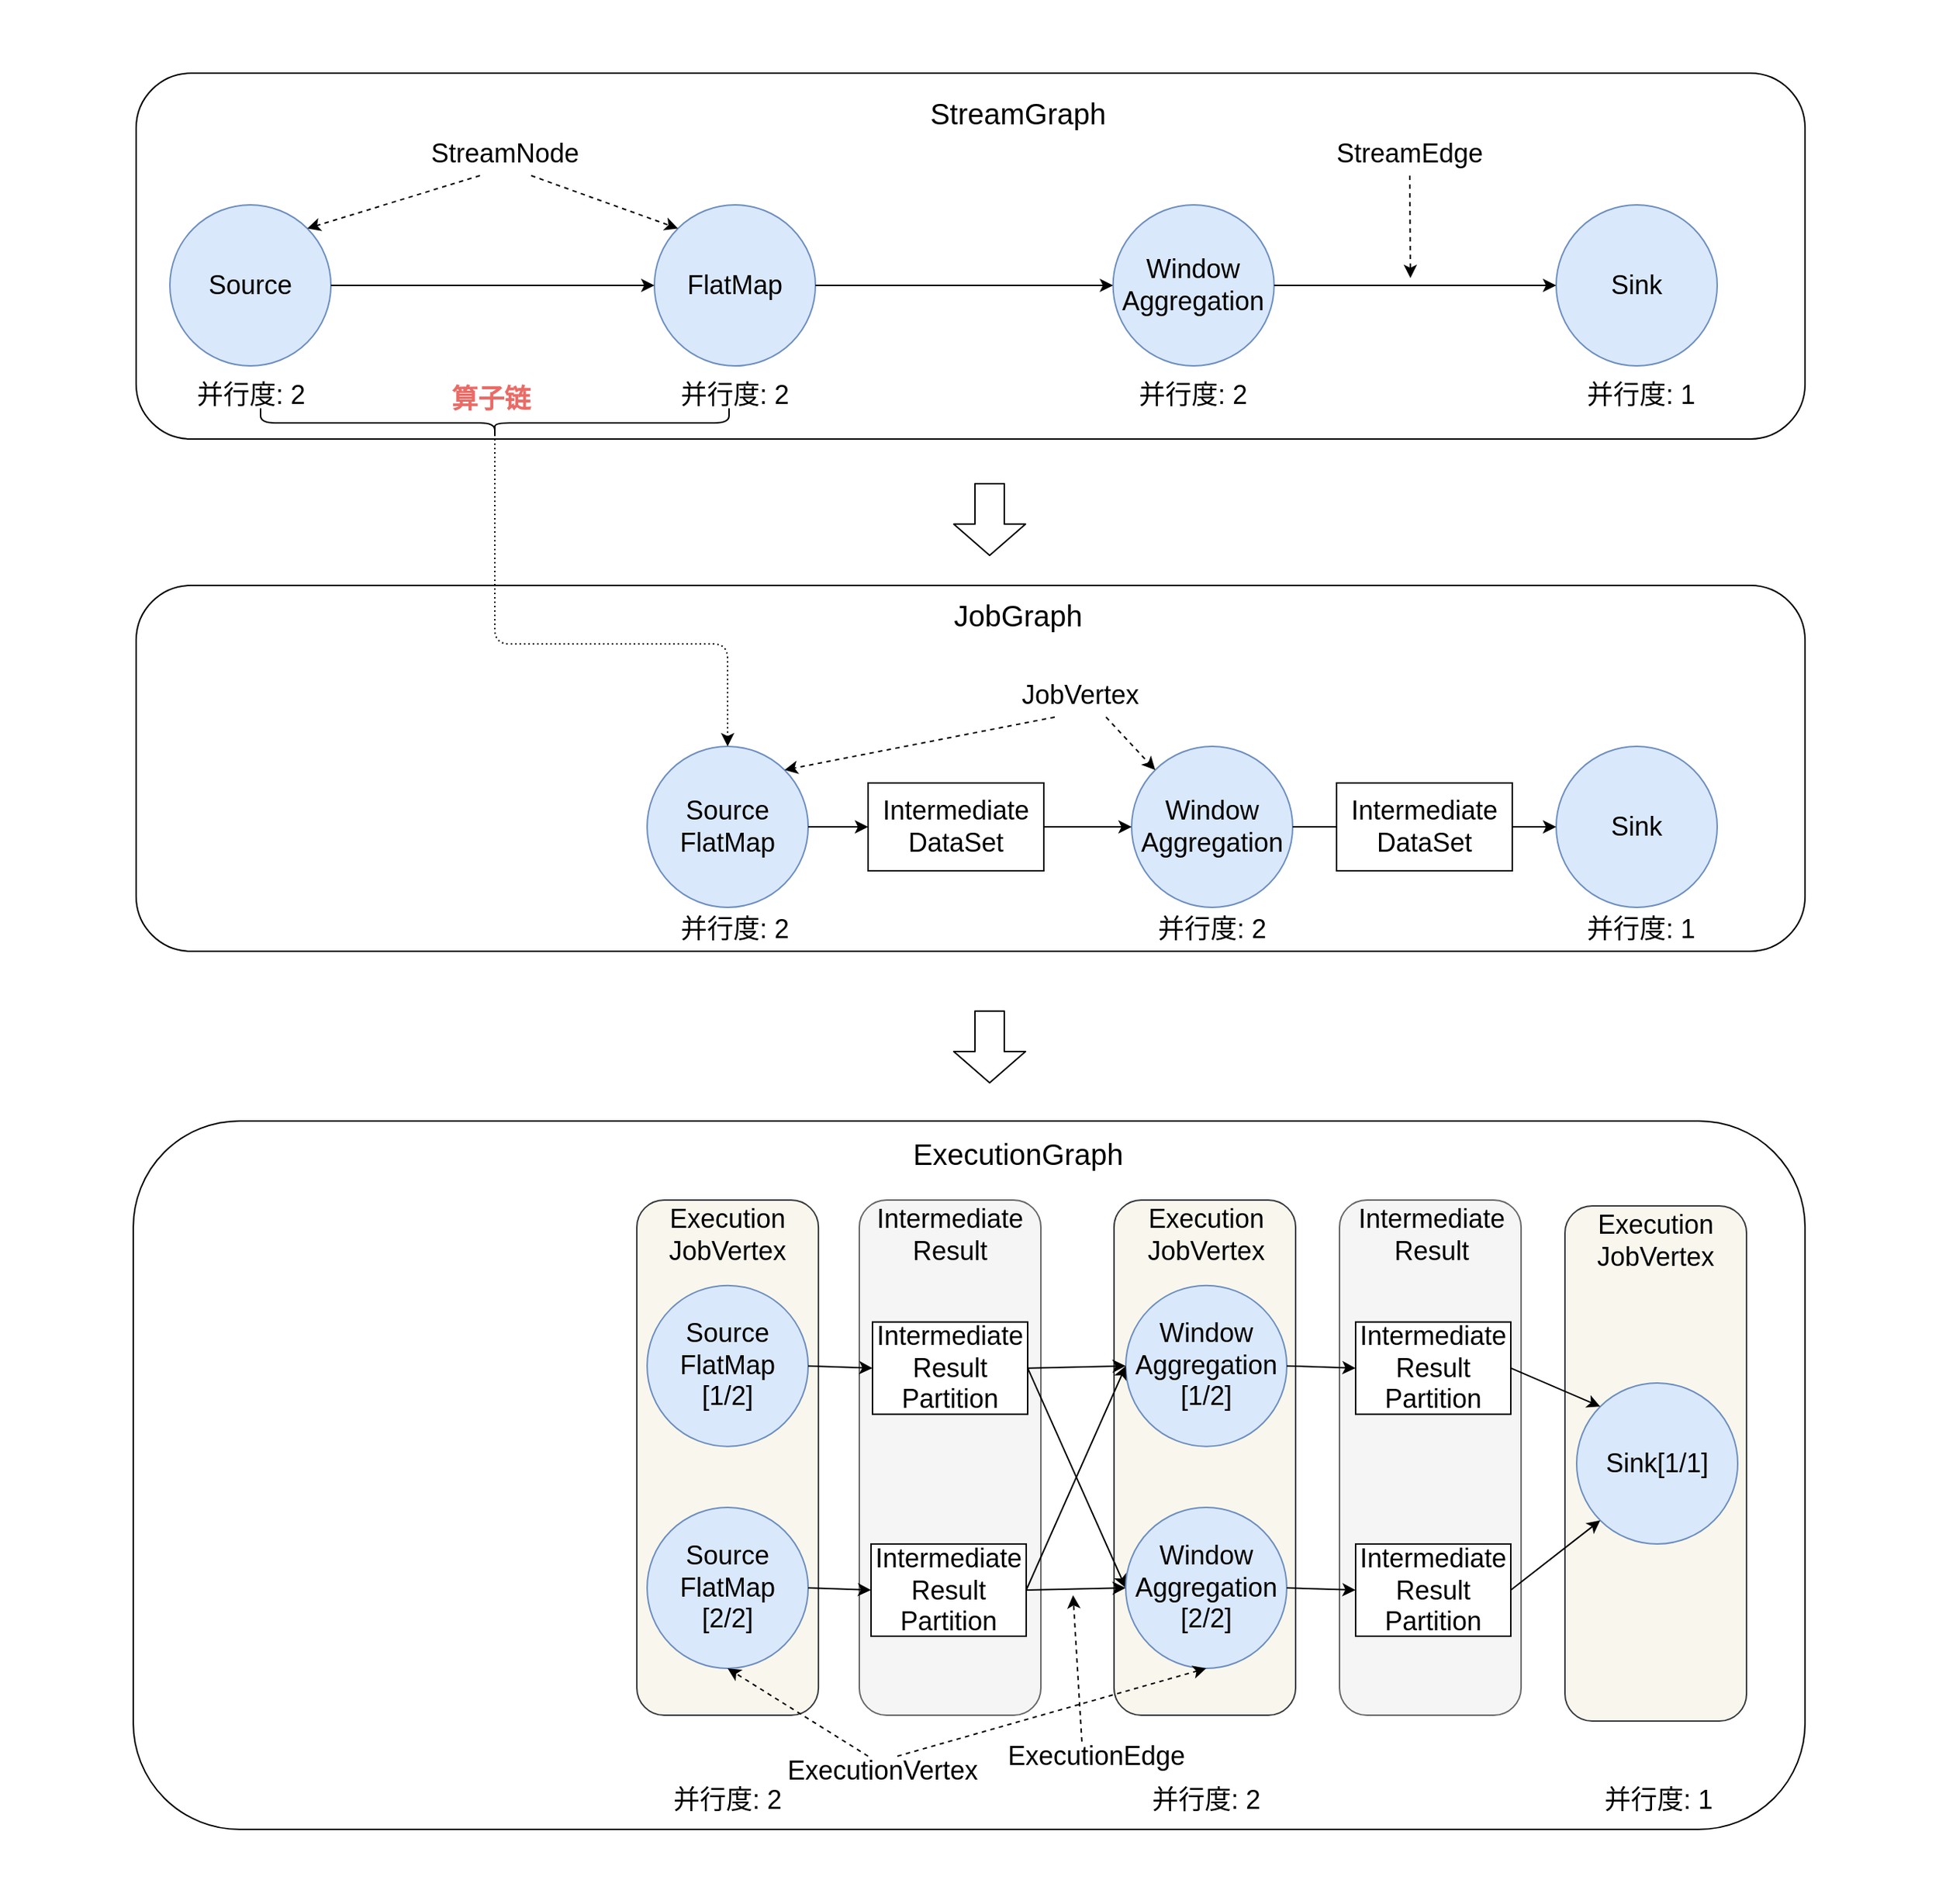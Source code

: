 <mxfile version="12.4.2" type="device" pages="1"><diagram id="5zJAiliS5CEzdIEDwAXe" name="Page-1"><mxGraphModel dx="1759" dy="582" grid="1" gridSize="10" guides="1" tooltips="1" connect="1" arrows="1" fold="1" page="1" pageScale="1" pageWidth="827" pageHeight="1169" math="0" shadow="0"><root><mxCell id="0"/><mxCell id="1" parent="0"/><mxCell id="gzD2sUUcsNDaMbyyh-M0-24" value="" style="rounded=0;whiteSpace=wrap;html=1;strokeColor=none;fontSize=18;" parent="1" vertex="1"><mxGeometry x="-202.21" y="470" width="1322.46" height="1300" as="geometry"/></mxCell><mxCell id="FuT37D-EHfM0LodaBxz0-78" value="" style="rounded=1;whiteSpace=wrap;html=1;fontSize=18;" parent="1" vertex="1"><mxGeometry x="-111.96" y="1236" width="1141.96" height="484" as="geometry"/></mxCell><mxCell id="FuT37D-EHfM0LodaBxz0-90" value="" style="rounded=1;whiteSpace=wrap;html=1;fontSize=18;fillColor=#f9f7ed;strokeColor=#36393d;" parent="1" vertex="1"><mxGeometry x="866" y="1294" width="124.04" height="352" as="geometry"/></mxCell><mxCell id="FuT37D-EHfM0LodaBxz0-70" value="" style="rounded=1;whiteSpace=wrap;html=1;fontSize=18;fillColor=#f5f5f5;strokeColor=#666666;fontColor=#333333;" parent="1" vertex="1"><mxGeometry x="712" y="1290" width="124.04" height="352" as="geometry"/></mxCell><mxCell id="FuT37D-EHfM0LodaBxz0-64" value="" style="rounded=1;whiteSpace=wrap;html=1;fontSize=18;fillColor=#f9f7ed;strokeColor=#36393d;" parent="1" vertex="1"><mxGeometry x="557.98" y="1290" width="124.04" height="352" as="geometry"/></mxCell><mxCell id="FuT37D-EHfM0LodaBxz0-65" value="Execution&lt;br style=&quot;font-size: 18px;&quot;&gt;JobVertex" style="text;html=1;strokeColor=none;fillColor=none;align=center;verticalAlign=middle;whiteSpace=wrap;rounded=0;fontSize=18;" parent="1" vertex="1"><mxGeometry x="600.96" y="1304" width="40" height="20" as="geometry"/></mxCell><mxCell id="FuT37D-EHfM0LodaBxz0-57" value="" style="rounded=1;whiteSpace=wrap;html=1;fontSize=18;fillColor=#f5f5f5;strokeColor=#666666;fontColor=#333333;" parent="1" vertex="1"><mxGeometry x="383.98" y="1290" width="124.04" height="352" as="geometry"/></mxCell><mxCell id="FuT37D-EHfM0LodaBxz0-53" value="" style="rounded=1;whiteSpace=wrap;html=1;fontSize=18;fillColor=#f9f7ed;strokeColor=#36393d;" parent="1" vertex="1"><mxGeometry x="232.02" y="1290" width="124.04" height="352" as="geometry"/></mxCell><mxCell id="FuT37D-EHfM0LodaBxz0-37" value="" style="rounded=1;whiteSpace=wrap;html=1;fontSize=18;" parent="1" vertex="1"><mxGeometry x="-110" y="870" width="1140" height="250" as="geometry"/></mxCell><mxCell id="FuT37D-EHfM0LodaBxz0-19" value="" style="rounded=1;whiteSpace=wrap;html=1;fontSize=18;" parent="1" vertex="1"><mxGeometry x="-110" y="520" width="1140" height="250" as="geometry"/></mxCell><mxCell id="FuT37D-EHfM0LodaBxz0-1" value="&lt;font style=&quot;font-size: 18px;&quot;&gt;FlatMap&lt;br style=&quot;font-size: 18px;&quot;&gt;&lt;/font&gt;" style="ellipse;whiteSpace=wrap;html=1;aspect=fixed;fillColor=#dae8fc;strokeColor=#6c8ebf;fontSize=18;" parent="1" vertex="1"><mxGeometry x="244" y="610" width="110" height="110" as="geometry"/></mxCell><mxCell id="FuT37D-EHfM0LodaBxz0-2" value="&lt;span style=&quot;font-size: 18px;&quot;&gt;Source&lt;/span&gt;" style="ellipse;whiteSpace=wrap;html=1;aspect=fixed;fillColor=#dae8fc;strokeColor=#6c8ebf;fontSize=18;" parent="1" vertex="1"><mxGeometry x="-86.96" y="610" width="110" height="110" as="geometry"/></mxCell><mxCell id="FuT37D-EHfM0LodaBxz0-3" value="&lt;span style=&quot;font-size: 18px;&quot;&gt;Window&lt;br style=&quot;font-size: 18px;&quot;&gt;Aggregation&lt;br style=&quot;font-size: 18px;&quot;&gt;&lt;/span&gt;" style="ellipse;whiteSpace=wrap;html=1;aspect=fixed;fillColor=#dae8fc;strokeColor=#6c8ebf;fontSize=18;" parent="1" vertex="1"><mxGeometry x="557.33" y="610" width="110" height="110" as="geometry"/></mxCell><mxCell id="FuT37D-EHfM0LodaBxz0-4" value="&lt;span style=&quot;font-size: 18px;&quot;&gt;Sink&lt;br style=&quot;font-size: 18px;&quot;&gt;&lt;/span&gt;" style="ellipse;whiteSpace=wrap;html=1;aspect=fixed;fillColor=#dae8fc;strokeColor=#6c8ebf;fontSize=18;" parent="1" vertex="1"><mxGeometry x="860" y="610" width="110" height="110" as="geometry"/></mxCell><mxCell id="FuT37D-EHfM0LodaBxz0-5" value="" style="endArrow=classic;html=1;exitX=1;exitY=0.5;exitDx=0;exitDy=0;entryX=0;entryY=0.5;entryDx=0;entryDy=0;fontSize=18;" parent="1" source="FuT37D-EHfM0LodaBxz0-2" target="FuT37D-EHfM0LodaBxz0-1" edge="1"><mxGeometry width="50" height="50" relative="1" as="geometry"><mxPoint x="260" y="620" as="sourcePoint"/><mxPoint x="310" y="570" as="targetPoint"/></mxGeometry></mxCell><mxCell id="FuT37D-EHfM0LodaBxz0-6" value="" style="endArrow=classic;html=1;exitX=1;exitY=0.5;exitDx=0;exitDy=0;entryX=0;entryY=0.5;entryDx=0;entryDy=0;fontSize=18;" parent="1" source="FuT37D-EHfM0LodaBxz0-1" target="FuT37D-EHfM0LodaBxz0-3" edge="1"><mxGeometry width="50" height="50" relative="1" as="geometry"><mxPoint x="206.0" y="675" as="sourcePoint"/><mxPoint x="276.0" y="675" as="targetPoint"/></mxGeometry></mxCell><mxCell id="FuT37D-EHfM0LodaBxz0-7" value="" style="endArrow=classic;html=1;exitX=1;exitY=0.5;exitDx=0;exitDy=0;entryX=0;entryY=0.5;entryDx=0;entryDy=0;fontSize=18;" parent="1" source="FuT37D-EHfM0LodaBxz0-3" target="FuT37D-EHfM0LodaBxz0-4" edge="1"><mxGeometry width="50" height="50" relative="1" as="geometry"><mxPoint x="386.0" y="675" as="sourcePoint"/><mxPoint x="456.0" y="675" as="targetPoint"/></mxGeometry></mxCell><mxCell id="FuT37D-EHfM0LodaBxz0-8" value="&lt;font style=&quot;font-size: 18px;&quot;&gt;并行度: 2&lt;/font&gt;" style="text;html=1;strokeColor=none;fillColor=none;align=center;verticalAlign=middle;whiteSpace=wrap;rounded=0;fontSize=18;" parent="1" vertex="1"><mxGeometry x="-73.23" y="730" width="82.54" height="20" as="geometry"/></mxCell><mxCell id="FuT37D-EHfM0LodaBxz0-9" value="&lt;font style=&quot;font-size: 18px;&quot;&gt;并行度: 2&lt;/font&gt;" style="text;html=1;strokeColor=none;fillColor=none;align=center;verticalAlign=middle;whiteSpace=wrap;rounded=0;fontSize=18;" parent="1" vertex="1"><mxGeometry x="257.25" y="730" width="83.5" height="20" as="geometry"/></mxCell><mxCell id="FuT37D-EHfM0LodaBxz0-10" value="&lt;font style=&quot;font-size: 18px;&quot;&gt;并行度: 2&lt;/font&gt;" style="text;html=1;strokeColor=none;fillColor=none;align=center;verticalAlign=middle;whiteSpace=wrap;rounded=0;fontSize=18;" parent="1" vertex="1"><mxGeometry x="570.31" y="730" width="84.04" height="20" as="geometry"/></mxCell><mxCell id="FuT37D-EHfM0LodaBxz0-11" value="&lt;font style=&quot;font-size: 18px;&quot;&gt;并行度: 1&lt;/font&gt;" style="text;html=1;strokeColor=none;fillColor=none;align=center;verticalAlign=middle;whiteSpace=wrap;rounded=0;fontSize=18;" parent="1" vertex="1"><mxGeometry x="877.25" y="730" width="81.5" height="20" as="geometry"/></mxCell><mxCell id="FuT37D-EHfM0LodaBxz0-12" value="&lt;font style=&quot;font-size: 20px;&quot;&gt;StreamGraph&lt;/font&gt;" style="text;html=1;strokeColor=none;fillColor=none;align=center;verticalAlign=middle;whiteSpace=wrap;rounded=0;fontSize=20;" parent="1" vertex="1"><mxGeometry x="440" y="537" width="105" height="20" as="geometry"/></mxCell><mxCell id="FuT37D-EHfM0LodaBxz0-13" value="&lt;font style=&quot;font-size: 18px;&quot;&gt;StreamNode&lt;/font&gt;" style="text;html=1;strokeColor=none;fillColor=none;align=center;verticalAlign=middle;whiteSpace=wrap;rounded=0;fontSize=18;" parent="1" vertex="1"><mxGeometry x="107.33" y="560" width="70" height="30" as="geometry"/></mxCell><mxCell id="FuT37D-EHfM0LodaBxz0-15" value="" style="endArrow=classic;html=1;exitX=0.25;exitY=1;exitDx=0;exitDy=0;entryX=1;entryY=0;entryDx=0;entryDy=0;dashed=1;fontSize=18;" parent="1" source="FuT37D-EHfM0LodaBxz0-13" target="FuT37D-EHfM0LodaBxz0-2" edge="1"><mxGeometry width="50" height="50" relative="1" as="geometry"><mxPoint x="30" y="610" as="sourcePoint"/><mxPoint x="80" y="560" as="targetPoint"/></mxGeometry></mxCell><mxCell id="FuT37D-EHfM0LodaBxz0-16" value="" style="endArrow=classic;html=1;exitX=0.75;exitY=1;exitDx=0;exitDy=0;entryX=0;entryY=0;entryDx=0;entryDy=0;dashed=1;fontSize=18;" parent="1" source="FuT37D-EHfM0LodaBxz0-13" target="FuT37D-EHfM0LodaBxz0-1" edge="1"><mxGeometry width="50" height="50" relative="1" as="geometry"><mxPoint x="10" y="570" as="sourcePoint"/><mxPoint x="60" y="520" as="targetPoint"/></mxGeometry></mxCell><mxCell id="FuT37D-EHfM0LodaBxz0-17" value="&lt;span style=&quot;font-size: 18px;&quot;&gt;StreamEdge&lt;/span&gt;" style="text;html=1;strokeColor=none;fillColor=none;align=center;verticalAlign=middle;whiteSpace=wrap;rounded=0;fontSize=18;" parent="1" vertex="1"><mxGeometry x="725" y="560" width="70" height="30" as="geometry"/></mxCell><mxCell id="FuT37D-EHfM0LodaBxz0-18" value="" style="endArrow=classic;html=1;exitX=0.5;exitY=1;exitDx=0;exitDy=0;dashed=1;entryX=0.737;entryY=0.56;entryDx=0;entryDy=0;entryPerimeter=0;fontSize=18;" parent="1" source="FuT37D-EHfM0LodaBxz0-17" edge="1"><mxGeometry width="50" height="50" relative="1" as="geometry"><mxPoint x="284.04" y="600" as="sourcePoint"/><mxPoint x="760.44" y="660" as="targetPoint"/></mxGeometry></mxCell><mxCell id="FuT37D-EHfM0LodaBxz0-21" value="&lt;font style=&quot;font-size: 18px;&quot;&gt;Window&lt;br style=&quot;font-size: 18px;&quot;&gt;Aggregation&lt;br style=&quot;font-size: 18px;&quot;&gt;&lt;/font&gt;" style="ellipse;whiteSpace=wrap;html=1;aspect=fixed;fillColor=#dae8fc;strokeColor=#6c8ebf;fontSize=18;" parent="1" vertex="1"><mxGeometry x="570" y="980" width="110" height="110" as="geometry"/></mxCell><mxCell id="FuT37D-EHfM0LodaBxz0-22" value="&lt;span style=&quot;font-size: 18px;&quot;&gt;Source FlatMap&lt;/span&gt;" style="ellipse;whiteSpace=wrap;html=1;aspect=fixed;fillColor=#dae8fc;strokeColor=#6c8ebf;fontSize=18;" parent="1" vertex="1"><mxGeometry x="239.04" y="980" width="110" height="110" as="geometry"/></mxCell><mxCell id="FuT37D-EHfM0LodaBxz0-24" value="&lt;span style=&quot;font-size: 18px;&quot;&gt;Sink&lt;br style=&quot;font-size: 18px;&quot;&gt;&lt;/span&gt;" style="ellipse;whiteSpace=wrap;html=1;aspect=fixed;fillColor=#dae8fc;strokeColor=#6c8ebf;fontSize=18;" parent="1" vertex="1"><mxGeometry x="860" y="980" width="110" height="110" as="geometry"/></mxCell><mxCell id="FuT37D-EHfM0LodaBxz0-25" value="" style="shape=curlyBracket;whiteSpace=wrap;html=1;rounded=1;direction=north;fontSize=18;" parent="1" vertex="1"><mxGeometry x="-25" y="749" width="320" height="20" as="geometry"/></mxCell><mxCell id="FuT37D-EHfM0LodaBxz0-27" value="&lt;span style=&quot;font-size: 18px;&quot;&gt;&lt;b style=&quot;font-size: 18px;&quot;&gt;&lt;font color=&quot;#ea6b66&quot; style=&quot;font-size: 18px;&quot;&gt;算子链&lt;/font&gt;&lt;/b&gt;&lt;/span&gt;" style="text;html=1;strokeColor=none;fillColor=none;align=center;verticalAlign=middle;whiteSpace=wrap;rounded=0;fontSize=18;" parent="1" vertex="1"><mxGeometry x="60" y="733" width="145" height="20" as="geometry"/></mxCell><mxCell id="FuT37D-EHfM0LodaBxz0-28" value="" style="endArrow=classic;html=1;dashed=1;exitX=0.1;exitY=0.5;exitDx=0;exitDy=0;exitPerimeter=0;entryX=0.5;entryY=0;entryDx=0;entryDy=0;edgeStyle=orthogonalEdgeStyle;dashPattern=1 2;fontSize=18;" parent="1" source="FuT37D-EHfM0LodaBxz0-25" target="FuT37D-EHfM0LodaBxz0-22" edge="1"><mxGeometry width="50" height="50" relative="1" as="geometry"><mxPoint x="170" y="890" as="sourcePoint"/><mxPoint x="220" y="840" as="targetPoint"/><Array as="points"><mxPoint x="135" y="910"/><mxPoint x="294" y="910"/></Array></mxGeometry></mxCell><mxCell id="FuT37D-EHfM0LodaBxz0-29" value="" style="endArrow=classic;html=1;exitX=1;exitY=0.5;exitDx=0;exitDy=0;entryX=0;entryY=0.5;entryDx=0;entryDy=0;fontSize=18;" parent="1" source="FuT37D-EHfM0LodaBxz0-30" target="FuT37D-EHfM0LodaBxz0-21" edge="1"><mxGeometry width="50" height="50" relative="1" as="geometry"><mxPoint x="359.04" y="755" as="sourcePoint"/><mxPoint x="580.0" y="755" as="targetPoint"/></mxGeometry></mxCell><mxCell id="FuT37D-EHfM0LodaBxz0-31" value="" style="endArrow=classic;html=1;exitX=1;exitY=0.5;exitDx=0;exitDy=0;entryX=0;entryY=0.5;entryDx=0;entryDy=0;fontSize=18;" parent="1" source="FuT37D-EHfM0LodaBxz0-21" target="FuT37D-EHfM0LodaBxz0-24" edge="1"><mxGeometry width="50" height="50" relative="1" as="geometry"><mxPoint x="870" y="960" as="sourcePoint"/><mxPoint x="920" y="910" as="targetPoint"/></mxGeometry></mxCell><mxCell id="FuT37D-EHfM0LodaBxz0-33" value="&lt;font style=&quot;font-size: 18px;&quot;&gt;Intermediate&lt;br style=&quot;font-size: 18px;&quot;&gt;DataSet&lt;/font&gt;" style="rounded=0;whiteSpace=wrap;html=1;fontSize=18;" parent="1" vertex="1"><mxGeometry x="710" y="1005" width="120" height="60" as="geometry"/></mxCell><mxCell id="FuT37D-EHfM0LodaBxz0-34" value="&lt;span style=&quot;font-size: 18px;&quot;&gt;JobVertex&lt;/span&gt;" style="text;html=1;strokeColor=none;fillColor=none;align=center;verticalAlign=middle;whiteSpace=wrap;rounded=0;fontSize=18;" parent="1" vertex="1"><mxGeometry x="500" y="930" width="70" height="30" as="geometry"/></mxCell><mxCell id="FuT37D-EHfM0LodaBxz0-35" value="" style="endArrow=classic;html=1;exitX=0.25;exitY=1;exitDx=0;exitDy=0;entryX=1;entryY=0;entryDx=0;entryDy=0;dashed=1;fontSize=18;" parent="1" source="FuT37D-EHfM0LodaBxz0-34" target="FuT37D-EHfM0LodaBxz0-22" edge="1"><mxGeometry width="50" height="50" relative="1" as="geometry"><mxPoint x="353.67" y="950" as="sourcePoint"/><mxPoint x="330.601" y="966.109" as="targetPoint"/></mxGeometry></mxCell><mxCell id="FuT37D-EHfM0LodaBxz0-36" value="" style="endArrow=classic;html=1;exitX=0.75;exitY=1;exitDx=0;exitDy=0;entryX=0;entryY=0;entryDx=0;entryDy=0;dashed=1;fontSize=18;" parent="1" source="FuT37D-EHfM0LodaBxz0-34" target="FuT37D-EHfM0LodaBxz0-21" edge="1"><mxGeometry width="50" height="50" relative="1" as="geometry"><mxPoint x="458.5" y="940" as="sourcePoint"/><mxPoint x="342.931" y="1006.109" as="targetPoint"/></mxGeometry></mxCell><mxCell id="FuT37D-EHfM0LodaBxz0-38" value="" style="shape=flexArrow;endArrow=classic;html=1;fontSize=18;endWidth=28;endSize=6.773;width=20;" parent="1" edge="1"><mxGeometry width="50" height="50" relative="1" as="geometry"><mxPoint x="473" y="800" as="sourcePoint"/><mxPoint x="473" y="850" as="targetPoint"/></mxGeometry></mxCell><mxCell id="FuT37D-EHfM0LodaBxz0-39" value="&lt;font style=&quot;font-size: 20px;&quot;&gt;JobGraph&lt;/font&gt;" style="text;html=1;strokeColor=none;fillColor=none;align=center;verticalAlign=middle;whiteSpace=wrap;rounded=0;fontSize=20;" parent="1" vertex="1"><mxGeometry x="440" y="880" width="105" height="20" as="geometry"/></mxCell><mxCell id="FuT37D-EHfM0LodaBxz0-41" value="&lt;font style=&quot;font-size: 18px;&quot;&gt;Window&lt;br style=&quot;font-size: 18px;&quot;&gt;Aggregation&lt;br style=&quot;font-size: 18px;&quot;&gt;[1/2]&lt;br style=&quot;font-size: 18px;&quot;&gt;&lt;/font&gt;" style="ellipse;whiteSpace=wrap;html=1;aspect=fixed;fillColor=#dae8fc;strokeColor=#6c8ebf;fontSize=18;" parent="1" vertex="1"><mxGeometry x="566" y="1348.33" width="110" height="110" as="geometry"/></mxCell><mxCell id="FuT37D-EHfM0LodaBxz0-42" value="&lt;span style=&quot;font-size: 18px;&quot;&gt;Source FlatMap&lt;br style=&quot;font-size: 18px;&quot;&gt;[1/2]&lt;/span&gt;" style="ellipse;whiteSpace=wrap;html=1;aspect=fixed;fillColor=#dae8fc;strokeColor=#6c8ebf;fontSize=18;" parent="1" vertex="1"><mxGeometry x="239.04" y="1348.33" width="110" height="110" as="geometry"/></mxCell><mxCell id="FuT37D-EHfM0LodaBxz0-43" value="&lt;span style=&quot;font-size: 18px;&quot;&gt;Sink[1/1]&lt;br style=&quot;font-size: 18px;&quot;&gt;&lt;/span&gt;" style="ellipse;whiteSpace=wrap;html=1;aspect=fixed;fillColor=#dae8fc;strokeColor=#6c8ebf;fontSize=18;" parent="1" vertex="1"><mxGeometry x="874" y="1415" width="110" height="110" as="geometry"/></mxCell><mxCell id="FuT37D-EHfM0LodaBxz0-44" value="" style="endArrow=classic;html=1;exitX=1;exitY=0.5;exitDx=0;exitDy=0;entryX=0;entryY=0.5;entryDx=0;entryDy=0;fontSize=18;" parent="1" source="FuT37D-EHfM0LodaBxz0-45" target="FuT37D-EHfM0LodaBxz0-41" edge="1"><mxGeometry width="50" height="50" relative="1" as="geometry"><mxPoint x="359.04" y="1123.33" as="sourcePoint"/><mxPoint x="580.0" y="1123.33" as="targetPoint"/></mxGeometry></mxCell><mxCell id="FuT37D-EHfM0LodaBxz0-46" value="" style="endArrow=classic;html=1;exitX=1;exitY=0.5;exitDx=0;exitDy=0;entryX=0;entryY=0;entryDx=0;entryDy=0;fontSize=18;" parent="1" source="FuT37D-EHfM0LodaBxz0-47" target="FuT37D-EHfM0LodaBxz0-43" edge="1"><mxGeometry width="50" height="50" relative="1" as="geometry"><mxPoint x="870" y="1328.33" as="sourcePoint"/><mxPoint x="920" y="1278.33" as="targetPoint"/></mxGeometry></mxCell><mxCell id="FuT37D-EHfM0LodaBxz0-51" value="" style="shape=flexArrow;endArrow=classic;html=1;fontSize=18;endWidth=28;endSize=6.773;width=20;" parent="1" edge="1"><mxGeometry width="50" height="50" relative="1" as="geometry"><mxPoint x="473" y="1160.33" as="sourcePoint"/><mxPoint x="473" y="1210.33" as="targetPoint"/></mxGeometry></mxCell><mxCell id="FuT37D-EHfM0LodaBxz0-52" value="&lt;span style=&quot;font-size: 20px;&quot;&gt;ExecutionGraph&lt;/span&gt;" style="text;html=1;strokeColor=none;fillColor=none;align=center;verticalAlign=middle;whiteSpace=wrap;rounded=0;fontSize=20;" parent="1" vertex="1"><mxGeometry x="440" y="1248.33" width="105" height="20" as="geometry"/></mxCell><mxCell id="FuT37D-EHfM0LodaBxz0-54" value="Execution&lt;br style=&quot;font-size: 18px;&quot;&gt;JobVertex" style="text;html=1;strokeColor=none;fillColor=none;align=center;verticalAlign=middle;whiteSpace=wrap;rounded=0;fontSize=18;" parent="1" vertex="1"><mxGeometry x="274" y="1304" width="40" height="20" as="geometry"/></mxCell><mxCell id="FuT37D-EHfM0LodaBxz0-30" value="&lt;font style=&quot;font-size: 18px;&quot;&gt;Intermediate&lt;br style=&quot;font-size: 18px;&quot;&gt;DataSet&lt;/font&gt;" style="rounded=0;whiteSpace=wrap;html=1;fontSize=18;" parent="1" vertex="1"><mxGeometry x="390" y="1005" width="120" height="60" as="geometry"/></mxCell><mxCell id="FuT37D-EHfM0LodaBxz0-58" value="" style="endArrow=classic;html=1;exitX=1;exitY=0.5;exitDx=0;exitDy=0;entryX=0;entryY=0.5;entryDx=0;entryDy=0;fontSize=18;" parent="1" source="FuT37D-EHfM0LodaBxz0-22" target="FuT37D-EHfM0LodaBxz0-30" edge="1"><mxGeometry width="50" height="50" relative="1" as="geometry"><mxPoint x="349.04" y="1035" as="sourcePoint"/><mxPoint x="570.0" y="1035" as="targetPoint"/></mxGeometry></mxCell><mxCell id="FuT37D-EHfM0LodaBxz0-45" value="&lt;font style=&quot;font-size: 18px;&quot;&gt;Intermediate&lt;br style=&quot;font-size: 18px;&quot;&gt;Result&lt;br style=&quot;font-size: 18px;&quot;&gt;Partition&lt;br style=&quot;font-size: 18px;&quot;&gt;&lt;/font&gt;" style="rounded=0;whiteSpace=wrap;html=1;fontSize=18;" parent="1" vertex="1"><mxGeometry x="393" y="1373.33" width="106" height="63" as="geometry"/></mxCell><mxCell id="FuT37D-EHfM0LodaBxz0-59" value="" style="endArrow=classic;html=1;exitX=1;exitY=0.5;exitDx=0;exitDy=0;entryX=0;entryY=0.5;entryDx=0;entryDy=0;fontSize=18;" parent="1" source="FuT37D-EHfM0LodaBxz0-42" target="FuT37D-EHfM0LodaBxz0-45" edge="1"><mxGeometry width="50" height="50" relative="1" as="geometry"><mxPoint x="349.04" y="1403.33" as="sourcePoint"/><mxPoint x="570.0" y="1403.33" as="targetPoint"/></mxGeometry></mxCell><mxCell id="FuT37D-EHfM0LodaBxz0-62" value="&lt;span style=&quot;font-size: 18px;&quot;&gt;Source FlatMap&lt;br style=&quot;font-size: 18px;&quot;&gt;[2/2]&lt;/span&gt;" style="ellipse;whiteSpace=wrap;html=1;aspect=fixed;fillColor=#dae8fc;strokeColor=#6c8ebf;fontSize=18;" parent="1" vertex="1"><mxGeometry x="239.04" y="1500" width="110" height="110" as="geometry"/></mxCell><mxCell id="FuT37D-EHfM0LodaBxz0-63" value="&lt;font style=&quot;font-size: 18px;&quot;&gt;Intermediate&lt;br style=&quot;font-size: 18px;&quot;&gt;Result&lt;br style=&quot;font-size: 18px;&quot;&gt;Partition&lt;br style=&quot;font-size: 18px;&quot;&gt;&lt;/font&gt;" style="rounded=0;whiteSpace=wrap;html=1;fontSize=18;" parent="1" vertex="1"><mxGeometry x="392" y="1525" width="106" height="63" as="geometry"/></mxCell><mxCell id="FuT37D-EHfM0LodaBxz0-66" value="" style="endArrow=classic;html=1;exitX=1;exitY=0.5;exitDx=0;exitDy=0;entryX=0;entryY=0.5;entryDx=0;entryDy=0;fontSize=18;" parent="1" source="FuT37D-EHfM0LodaBxz0-45" target="FuT37D-EHfM0LodaBxz0-67" edge="1"><mxGeometry width="50" height="50" relative="1" as="geometry"><mxPoint x="521.04" y="1413.33" as="sourcePoint"/><mxPoint x="580.0" y="1413.33" as="targetPoint"/></mxGeometry></mxCell><mxCell id="FuT37D-EHfM0LodaBxz0-67" value="&lt;font style=&quot;font-size: 18px;&quot;&gt;Window&lt;br style=&quot;font-size: 18px;&quot;&gt;Aggregation&lt;br style=&quot;font-size: 18px;&quot;&gt;[2/2]&lt;br style=&quot;font-size: 18px;&quot;&gt;&lt;/font&gt;" style="ellipse;whiteSpace=wrap;html=1;aspect=fixed;fillColor=#dae8fc;strokeColor=#6c8ebf;fontSize=18;" parent="1" vertex="1"><mxGeometry x="565.96" y="1500" width="110" height="110" as="geometry"/></mxCell><mxCell id="FuT37D-EHfM0LodaBxz0-68" value="" style="endArrow=classic;html=1;exitX=1;exitY=0.5;exitDx=0;exitDy=0;entryX=0;entryY=0.5;entryDx=0;entryDy=0;fontSize=18;" parent="1" source="FuT37D-EHfM0LodaBxz0-63" target="FuT37D-EHfM0LodaBxz0-41" edge="1"><mxGeometry width="50" height="50" relative="1" as="geometry"><mxPoint x="521.04" y="1413.33" as="sourcePoint"/><mxPoint x="579.96" y="1565" as="targetPoint"/></mxGeometry></mxCell><mxCell id="FuT37D-EHfM0LodaBxz0-69" value="" style="endArrow=classic;html=1;exitX=1;exitY=0.5;exitDx=0;exitDy=0;entryX=0;entryY=0.5;entryDx=0;entryDy=0;fontSize=18;" parent="1" source="FuT37D-EHfM0LodaBxz0-63" target="FuT37D-EHfM0LodaBxz0-67" edge="1"><mxGeometry width="50" height="50" relative="1" as="geometry"><mxPoint x="521.04" y="1413.33" as="sourcePoint"/><mxPoint x="579.96" y="1565" as="targetPoint"/></mxGeometry></mxCell><mxCell id="FuT37D-EHfM0LodaBxz0-47" value="&lt;font style=&quot;font-size: 18px;&quot;&gt;Intermediate&lt;br style=&quot;font-size: 18px;&quot;&gt;Result&lt;br style=&quot;font-size: 18px;&quot;&gt;Partition&lt;br style=&quot;font-size: 18px;&quot;&gt;&lt;/font&gt;" style="rounded=0;whiteSpace=wrap;html=1;fontSize=18;" parent="1" vertex="1"><mxGeometry x="723" y="1373.33" width="106" height="63" as="geometry"/></mxCell><mxCell id="FuT37D-EHfM0LodaBxz0-71" value="" style="endArrow=classic;html=1;exitX=1;exitY=0.5;exitDx=0;exitDy=0;entryX=0;entryY=0.5;entryDx=0;entryDy=0;fontSize=18;" parent="1" source="FuT37D-EHfM0LodaBxz0-41" target="FuT37D-EHfM0LodaBxz0-47" edge="1"><mxGeometry width="50" height="50" relative="1" as="geometry"><mxPoint x="680.0" y="1403.33" as="sourcePoint"/><mxPoint x="860.0" y="1403.33" as="targetPoint"/></mxGeometry></mxCell><mxCell id="FuT37D-EHfM0LodaBxz0-72" value="Intermediate&lt;br style=&quot;font-size: 18px;&quot;&gt;Result" style="text;html=1;strokeColor=none;fillColor=none;align=center;verticalAlign=middle;whiteSpace=wrap;rounded=0;fontSize=18;" parent="1" vertex="1"><mxGeometry x="426" y="1304" width="40" height="20" as="geometry"/></mxCell><mxCell id="FuT37D-EHfM0LodaBxz0-73" value="Intermediate&lt;br style=&quot;font-size: 18px;&quot;&gt;Result" style="text;html=1;strokeColor=none;fillColor=none;align=center;verticalAlign=middle;whiteSpace=wrap;rounded=0;fontSize=18;" parent="1" vertex="1"><mxGeometry x="755" y="1304" width="40" height="20" as="geometry"/></mxCell><mxCell id="FuT37D-EHfM0LodaBxz0-74" value="" style="endArrow=classic;html=1;exitX=1;exitY=0.5;exitDx=0;exitDy=0;entryX=0;entryY=0.5;entryDx=0;entryDy=0;fontSize=18;" parent="1" source="FuT37D-EHfM0LodaBxz0-62" target="FuT37D-EHfM0LodaBxz0-63" edge="1"><mxGeometry width="50" height="50" relative="1" as="geometry"><mxPoint x="359.04" y="1413.33" as="sourcePoint"/><mxPoint x="408.04" y="1413.33" as="targetPoint"/></mxGeometry></mxCell><mxCell id="FuT37D-EHfM0LodaBxz0-75" value="&lt;font style=&quot;font-size: 18px;&quot;&gt;Intermediate&lt;br style=&quot;font-size: 18px;&quot;&gt;Result&lt;br style=&quot;font-size: 18px;&quot;&gt;Partition&lt;br style=&quot;font-size: 18px;&quot;&gt;&lt;/font&gt;" style="rounded=0;whiteSpace=wrap;html=1;fontSize=18;" parent="1" vertex="1"><mxGeometry x="723" y="1525" width="106" height="63" as="geometry"/></mxCell><mxCell id="FuT37D-EHfM0LodaBxz0-76" value="" style="endArrow=classic;html=1;exitX=1;exitY=0.5;exitDx=0;exitDy=0;entryX=0;entryY=0.5;entryDx=0;entryDy=0;fontSize=18;" parent="1" source="FuT37D-EHfM0LodaBxz0-67" target="FuT37D-EHfM0LodaBxz0-75" edge="1"><mxGeometry width="50" height="50" relative="1" as="geometry"><mxPoint x="686.0" y="1413.33" as="sourcePoint"/><mxPoint x="735" y="1413.33" as="targetPoint"/></mxGeometry></mxCell><mxCell id="FuT37D-EHfM0LodaBxz0-77" value="" style="endArrow=classic;html=1;exitX=1;exitY=0.5;exitDx=0;exitDy=0;entryX=0;entryY=1;entryDx=0;entryDy=0;fontSize=18;" parent="1" source="FuT37D-EHfM0LodaBxz0-75" target="FuT37D-EHfM0LodaBxz0-43" edge="1"><mxGeometry width="50" height="50" relative="1" as="geometry"><mxPoint x="835" y="1413.33" as="sourcePoint"/><mxPoint x="880" y="1480" as="targetPoint"/></mxGeometry></mxCell><mxCell id="FuT37D-EHfM0LodaBxz0-79" value="ExecutionVertex" style="text;html=1;strokeColor=none;fillColor=none;align=center;verticalAlign=middle;whiteSpace=wrap;rounded=0;fontSize=18;" parent="1" vertex="1"><mxGeometry x="380" y="1670" width="40" height="20" as="geometry"/></mxCell><mxCell id="FuT37D-EHfM0LodaBxz0-80" value="" style="endArrow=classic;html=1;exitX=0.25;exitY=0;exitDx=0;exitDy=0;entryX=0.5;entryY=1;entryDx=0;entryDy=0;dashed=1;fontSize=18;" parent="1" source="FuT37D-EHfM0LodaBxz0-79" target="FuT37D-EHfM0LodaBxz0-62" edge="1"><mxGeometry width="50" height="50" relative="1" as="geometry"><mxPoint x="527.5" y="970" as="sourcePoint"/><mxPoint x="342.931" y="1006.109" as="targetPoint"/></mxGeometry></mxCell><mxCell id="FuT37D-EHfM0LodaBxz0-82" value="" style="endArrow=classic;html=1;exitX=0.75;exitY=0;exitDx=0;exitDy=0;entryX=0.5;entryY=1;entryDx=0;entryDy=0;dashed=1;fontSize=18;" parent="1" source="FuT37D-EHfM0LodaBxz0-79" target="FuT37D-EHfM0LodaBxz0-67" edge="1"><mxGeometry width="50" height="50" relative="1" as="geometry"><mxPoint x="400" y="1680" as="sourcePoint"/><mxPoint x="304.04" y="1620" as="targetPoint"/></mxGeometry></mxCell><mxCell id="FuT37D-EHfM0LodaBxz0-83" value="ExecutionEdge" style="text;html=1;strokeColor=none;fillColor=none;align=center;verticalAlign=middle;whiteSpace=wrap;rounded=0;fontSize=18;" parent="1" vertex="1"><mxGeometry x="526" y="1660" width="40" height="20" as="geometry"/></mxCell><mxCell id="FuT37D-EHfM0LodaBxz0-84" value="" style="endArrow=classic;html=1;exitX=0.25;exitY=0;exitDx=0;exitDy=0;dashed=1;fontSize=18;" parent="1" source="FuT37D-EHfM0LodaBxz0-83" edge="1"><mxGeometry width="50" height="50" relative="1" as="geometry"><mxPoint x="420" y="1680" as="sourcePoint"/><mxPoint x="530" y="1560" as="targetPoint"/></mxGeometry></mxCell><mxCell id="FuT37D-EHfM0LodaBxz0-89" value="&lt;font style=&quot;font-size: 18px;&quot;&gt;并行度: 1&lt;/font&gt;" style="text;html=1;strokeColor=none;fillColor=none;align=center;verticalAlign=middle;whiteSpace=wrap;rounded=0;fontSize=18;" parent="1" vertex="1"><mxGeometry x="890" y="1690" width="80" height="20" as="geometry"/></mxCell><mxCell id="FuT37D-EHfM0LodaBxz0-91" value="Execution&lt;br style=&quot;font-size: 18px;&quot;&gt;JobVertex" style="text;html=1;strokeColor=none;fillColor=none;align=center;verticalAlign=middle;whiteSpace=wrap;rounded=0;fontSize=18;" parent="1" vertex="1"><mxGeometry x="907.98" y="1308" width="40" height="20" as="geometry"/></mxCell><mxCell id="Fz37fbaCMEbGDl0C_KhZ-1" value="&lt;font style=&quot;font-size: 18px;&quot;&gt;并行度: 2&lt;/font&gt;" style="text;html=1;strokeColor=none;fillColor=none;align=center;verticalAlign=middle;whiteSpace=wrap;rounded=0;fontSize=18;" vertex="1" parent="1"><mxGeometry x="257.25" y="1095" width="83.5" height="20" as="geometry"/></mxCell><mxCell id="Fz37fbaCMEbGDl0C_KhZ-2" value="&lt;font style=&quot;font-size: 18px;&quot;&gt;并行度: 2&lt;/font&gt;" style="text;html=1;strokeColor=none;fillColor=none;align=center;verticalAlign=middle;whiteSpace=wrap;rounded=0;fontSize=18;" vertex="1" parent="1"><mxGeometry x="582.98" y="1095" width="84.04" height="20" as="geometry"/></mxCell><mxCell id="Fz37fbaCMEbGDl0C_KhZ-4" value="&lt;font style=&quot;font-size: 18px;&quot;&gt;并行度: 1&lt;/font&gt;" style="text;html=1;strokeColor=none;fillColor=none;align=center;verticalAlign=middle;whiteSpace=wrap;rounded=0;fontSize=18;" vertex="1" parent="1"><mxGeometry x="877.25" y="1095" width="81.5" height="20" as="geometry"/></mxCell><mxCell id="Fz37fbaCMEbGDl0C_KhZ-6" value="&lt;font style=&quot;font-size: 18px;&quot;&gt;并行度: 2&lt;/font&gt;" style="text;html=1;strokeColor=none;fillColor=none;align=center;verticalAlign=middle;whiteSpace=wrap;rounded=0;fontSize=18;" vertex="1" parent="1"><mxGeometry x="252.25" y="1690" width="83.5" height="20" as="geometry"/></mxCell><mxCell id="Fz37fbaCMEbGDl0C_KhZ-7" value="&lt;font style=&quot;font-size: 18px;&quot;&gt;并行度: 2&lt;/font&gt;" style="text;html=1;strokeColor=none;fillColor=none;align=center;verticalAlign=middle;whiteSpace=wrap;rounded=0;fontSize=18;" vertex="1" parent="1"><mxGeometry x="579.25" y="1690" width="83.5" height="20" as="geometry"/></mxCell></root></mxGraphModel></diagram></mxfile>